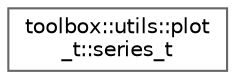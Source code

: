 digraph "Graphical Class Hierarchy"
{
 // LATEX_PDF_SIZE
  bgcolor="transparent";
  edge [fontname=Helvetica,fontsize=10,labelfontname=Helvetica,labelfontsize=10];
  node [fontname=Helvetica,fontsize=10,shape=box,height=0.2,width=0.4];
  rankdir="LR";
  Node0 [id="Node000000",label="toolbox::utils::plot\l_t::series_t",height=0.2,width=0.4,color="grey40", fillcolor="white", style="filled",URL="$structtoolbox_1_1utils_1_1plot__t_1_1series__t.html",tooltip=" "];
}
